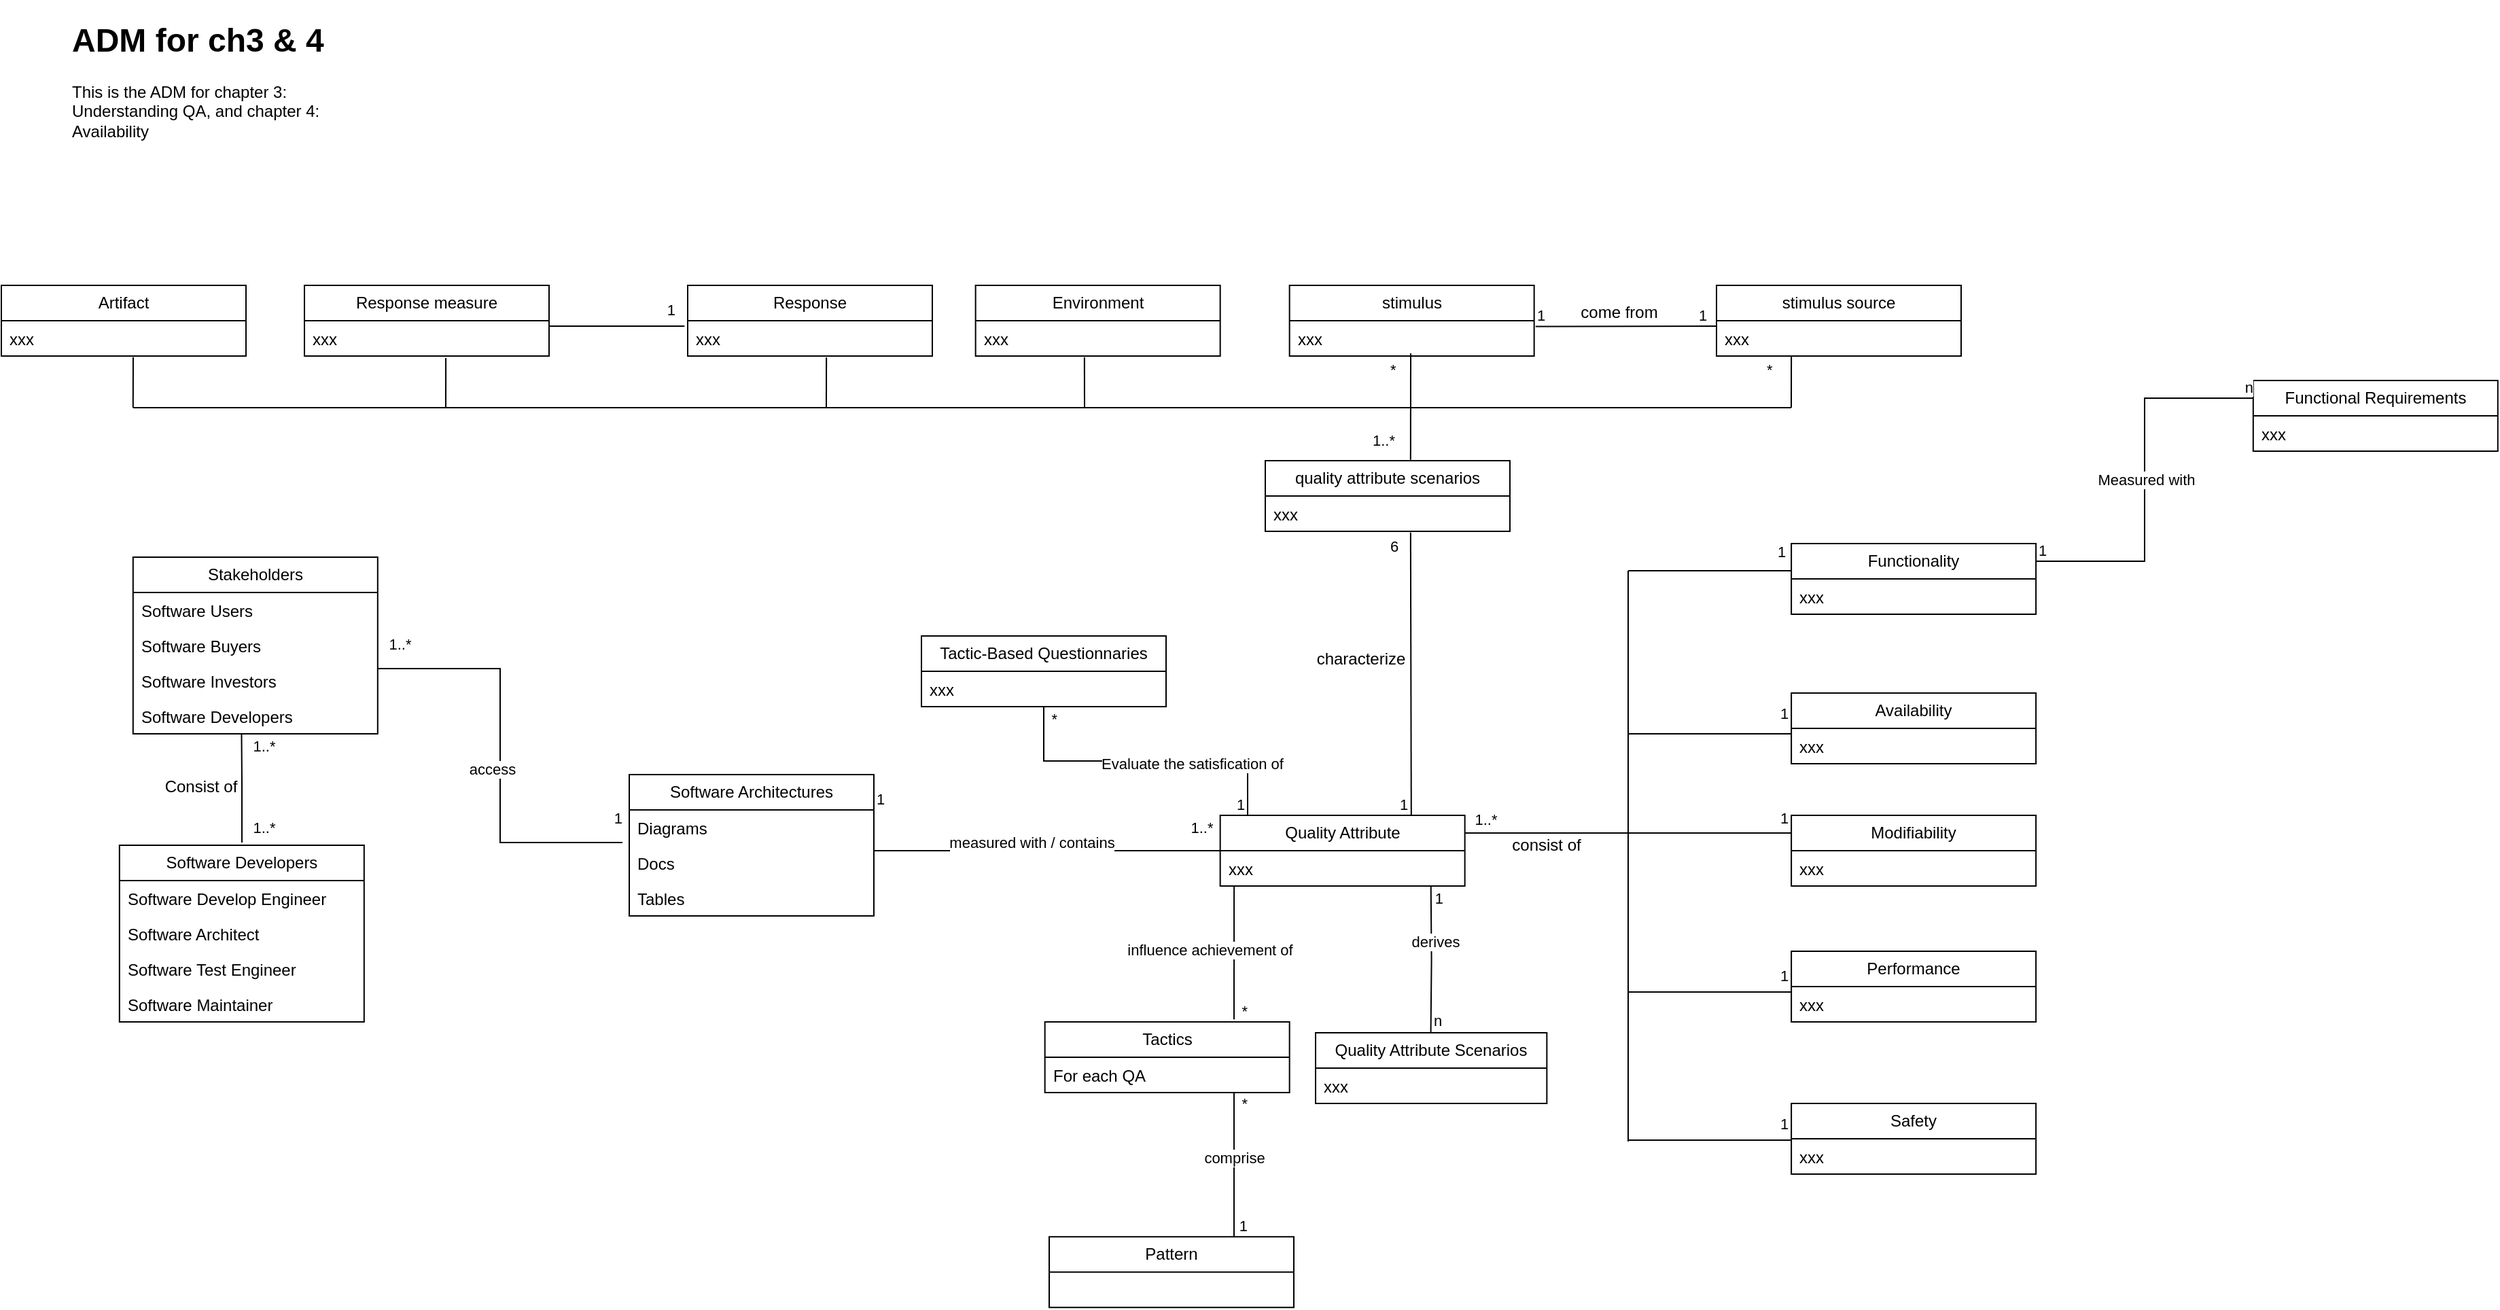 <mxfile version="22.1.7" type="github">
  <diagram name="Page-1" id="c4acf3e9-155e-7222-9cf6-157b1a14988f">
    <mxGraphModel dx="1998" dy="528" grid="1" gridSize="10" guides="1" tooltips="1" connect="1" arrows="1" fold="1" page="1" pageScale="1" pageWidth="850" pageHeight="1100" background="none" math="0" shadow="0">
      <root>
        <mxCell id="0" />
        <mxCell id="1" parent="0" />
        <mxCell id="OZuqmoxS4hGVeMsFbTug-1" value="&lt;h1&gt;ADM for ch3 &amp;amp; 4&lt;/h1&gt;&lt;p&gt;This is the ADM for chapter 3: Understanding QA, and chapter 4: Availability&lt;/p&gt;" style="text;html=1;strokeColor=none;fillColor=none;spacing=5;spacingTop=-20;whiteSpace=wrap;overflow=hidden;rounded=0;" parent="1" vertex="1">
          <mxGeometry x="10" y="10" width="210" height="120" as="geometry" />
        </mxCell>
        <mxCell id="OZuqmoxS4hGVeMsFbTug-2" value="Software Architectures" style="swimlane;fontStyle=0;childLayout=stackLayout;horizontal=1;startSize=26;fillColor=none;horizontalStack=0;resizeParent=1;resizeParentMax=0;resizeLast=0;collapsible=1;marginBottom=0;whiteSpace=wrap;html=1;" parent="1" vertex="1">
          <mxGeometry x="425.0" y="570" width="180" height="104" as="geometry" />
        </mxCell>
        <mxCell id="OZuqmoxS4hGVeMsFbTug-3" value="Diagrams" style="text;strokeColor=none;fillColor=none;align=left;verticalAlign=top;spacingLeft=4;spacingRight=4;overflow=hidden;rotatable=0;points=[[0,0.5],[1,0.5]];portConstraint=eastwest;whiteSpace=wrap;html=1;" parent="OZuqmoxS4hGVeMsFbTug-2" vertex="1">
          <mxGeometry y="26" width="180" height="26" as="geometry" />
        </mxCell>
        <mxCell id="OZuqmoxS4hGVeMsFbTug-4" value="Docs" style="text;strokeColor=none;fillColor=none;align=left;verticalAlign=top;spacingLeft=4;spacingRight=4;overflow=hidden;rotatable=0;points=[[0,0.5],[1,0.5]];portConstraint=eastwest;whiteSpace=wrap;html=1;" parent="OZuqmoxS4hGVeMsFbTug-2" vertex="1">
          <mxGeometry y="52" width="180" height="26" as="geometry" />
        </mxCell>
        <mxCell id="OZuqmoxS4hGVeMsFbTug-5" value="Tables" style="text;strokeColor=none;fillColor=none;align=left;verticalAlign=top;spacingLeft=4;spacingRight=4;overflow=hidden;rotatable=0;points=[[0,0.5],[1,0.5]];portConstraint=eastwest;whiteSpace=wrap;html=1;" parent="OZuqmoxS4hGVeMsFbTug-2" vertex="1">
          <mxGeometry y="78" width="180" height="26" as="geometry" />
        </mxCell>
        <mxCell id="OZuqmoxS4hGVeMsFbTug-6" value="Stakeholders" style="swimlane;fontStyle=0;childLayout=stackLayout;horizontal=1;startSize=26;fillColor=none;horizontalStack=0;resizeParent=1;resizeParentMax=0;resizeLast=0;collapsible=1;marginBottom=0;whiteSpace=wrap;html=1;" parent="1" vertex="1">
          <mxGeometry x="59.91" y="410" width="180" height="130" as="geometry" />
        </mxCell>
        <mxCell id="OZuqmoxS4hGVeMsFbTug-8" value="Software Users" style="text;strokeColor=none;fillColor=none;align=left;verticalAlign=top;spacingLeft=4;spacingRight=4;overflow=hidden;rotatable=0;points=[[0,0.5],[1,0.5]];portConstraint=eastwest;whiteSpace=wrap;html=1;" parent="OZuqmoxS4hGVeMsFbTug-6" vertex="1">
          <mxGeometry y="26" width="180" height="26" as="geometry" />
        </mxCell>
        <mxCell id="OZuqmoxS4hGVeMsFbTug-9" value="Software Buyers" style="text;strokeColor=none;fillColor=none;align=left;verticalAlign=top;spacingLeft=4;spacingRight=4;overflow=hidden;rotatable=0;points=[[0,0.5],[1,0.5]];portConstraint=eastwest;whiteSpace=wrap;html=1;" parent="OZuqmoxS4hGVeMsFbTug-6" vertex="1">
          <mxGeometry y="52" width="180" height="26" as="geometry" />
        </mxCell>
        <mxCell id="OZuqmoxS4hGVeMsFbTug-22" value="Software Investors" style="text;strokeColor=none;fillColor=none;align=left;verticalAlign=top;spacingLeft=4;spacingRight=4;overflow=hidden;rotatable=0;points=[[0,0.5],[1,0.5]];portConstraint=eastwest;whiteSpace=wrap;html=1;" parent="OZuqmoxS4hGVeMsFbTug-6" vertex="1">
          <mxGeometry y="78" width="180" height="26" as="geometry" />
        </mxCell>
        <mxCell id="OZuqmoxS4hGVeMsFbTug-24" value="Software Developers" style="text;strokeColor=none;fillColor=none;align=left;verticalAlign=top;spacingLeft=4;spacingRight=4;overflow=hidden;rotatable=0;points=[[0,0.5],[1,0.5]];portConstraint=eastwest;whiteSpace=wrap;html=1;" parent="OZuqmoxS4hGVeMsFbTug-6" vertex="1">
          <mxGeometry y="104" width="180" height="26" as="geometry" />
        </mxCell>
        <mxCell id="OZuqmoxS4hGVeMsFbTug-10" value="Software Developers" style="swimlane;fontStyle=0;childLayout=stackLayout;horizontal=1;startSize=26;fillColor=none;horizontalStack=0;resizeParent=1;resizeParentMax=0;resizeLast=0;collapsible=1;marginBottom=0;whiteSpace=wrap;html=1;" parent="1" vertex="1">
          <mxGeometry x="49.91" y="622" width="180" height="130" as="geometry" />
        </mxCell>
        <mxCell id="OZuqmoxS4hGVeMsFbTug-11" value="Software Develop Engineer" style="text;strokeColor=none;fillColor=none;align=left;verticalAlign=top;spacingLeft=4;spacingRight=4;overflow=hidden;rotatable=0;points=[[0,0.5],[1,0.5]];portConstraint=eastwest;whiteSpace=wrap;html=1;" parent="OZuqmoxS4hGVeMsFbTug-10" vertex="1">
          <mxGeometry y="26" width="180" height="26" as="geometry" />
        </mxCell>
        <mxCell id="OZuqmoxS4hGVeMsFbTug-12" value="Software Architect" style="text;strokeColor=none;fillColor=none;align=left;verticalAlign=top;spacingLeft=4;spacingRight=4;overflow=hidden;rotatable=0;points=[[0,0.5],[1,0.5]];portConstraint=eastwest;whiteSpace=wrap;html=1;" parent="OZuqmoxS4hGVeMsFbTug-10" vertex="1">
          <mxGeometry y="52" width="180" height="26" as="geometry" />
        </mxCell>
        <mxCell id="OZuqmoxS4hGVeMsFbTug-13" value="Software Test Engineer" style="text;strokeColor=none;fillColor=none;align=left;verticalAlign=top;spacingLeft=4;spacingRight=4;overflow=hidden;rotatable=0;points=[[0,0.5],[1,0.5]];portConstraint=eastwest;whiteSpace=wrap;html=1;" parent="OZuqmoxS4hGVeMsFbTug-10" vertex="1">
          <mxGeometry y="78" width="180" height="26" as="geometry" />
        </mxCell>
        <mxCell id="OZuqmoxS4hGVeMsFbTug-23" value="Software Maintainer" style="text;strokeColor=none;fillColor=none;align=left;verticalAlign=top;spacingLeft=4;spacingRight=4;overflow=hidden;rotatable=0;points=[[0,0.5],[1,0.5]];portConstraint=eastwest;whiteSpace=wrap;html=1;" parent="OZuqmoxS4hGVeMsFbTug-10" vertex="1">
          <mxGeometry y="104" width="180" height="26" as="geometry" />
        </mxCell>
        <mxCell id="OZuqmoxS4hGVeMsFbTug-30" value="" style="endArrow=none;html=1;edgeStyle=elbowEdgeStyle;rounded=0;exitX=1;exitY=0.5;exitDx=0;exitDy=0;" parent="1" edge="1">
          <mxGeometry relative="1" as="geometry">
            <mxPoint x="240.0" y="492" as="sourcePoint" />
            <mxPoint x="420" y="620" as="targetPoint" />
          </mxGeometry>
        </mxCell>
        <mxCell id="OZuqmoxS4hGVeMsFbTug-32" value="1" style="edgeLabel;resizable=0;html=1;align=right;verticalAlign=bottom;" parent="OZuqmoxS4hGVeMsFbTug-30" connectable="0" vertex="1">
          <mxGeometry x="1" relative="1" as="geometry">
            <mxPoint y="-10" as="offset" />
          </mxGeometry>
        </mxCell>
        <mxCell id="OZuqmoxS4hGVeMsFbTug-33" value="access" style="edgeLabel;html=1;align=center;verticalAlign=middle;resizable=0;points=[];" parent="OZuqmoxS4hGVeMsFbTug-30" vertex="1" connectable="0">
          <mxGeometry x="0.063" relative="1" as="geometry">
            <mxPoint x="-6" as="offset" />
          </mxGeometry>
        </mxCell>
        <mxCell id="OZuqmoxS4hGVeMsFbTug-35" value="Quality Attribute" style="swimlane;fontStyle=0;childLayout=stackLayout;horizontal=1;startSize=26;fillColor=none;horizontalStack=0;resizeParent=1;resizeParentMax=0;resizeLast=0;collapsible=1;marginBottom=0;whiteSpace=wrap;html=1;" parent="1" vertex="1">
          <mxGeometry x="859.83" y="600" width="180" height="52" as="geometry" />
        </mxCell>
        <mxCell id="OZuqmoxS4hGVeMsFbTug-38" value="xxx" style="text;strokeColor=none;fillColor=none;align=left;verticalAlign=top;spacingLeft=4;spacingRight=4;overflow=hidden;rotatable=0;points=[[0,0.5],[1,0.5]];portConstraint=eastwest;whiteSpace=wrap;html=1;" parent="OZuqmoxS4hGVeMsFbTug-35" vertex="1">
          <mxGeometry y="26" width="180" height="26" as="geometry" />
        </mxCell>
        <mxCell id="OZuqmoxS4hGVeMsFbTug-39" value="Functionality" style="swimlane;fontStyle=0;childLayout=stackLayout;horizontal=1;startSize=26;fillColor=none;horizontalStack=0;resizeParent=1;resizeParentMax=0;resizeLast=0;collapsible=1;marginBottom=0;whiteSpace=wrap;html=1;" parent="1" vertex="1">
          <mxGeometry x="1280.06" y="400" width="180" height="52" as="geometry" />
        </mxCell>
        <mxCell id="OZuqmoxS4hGVeMsFbTug-42" value="xxx" style="text;strokeColor=none;fillColor=none;align=left;verticalAlign=top;spacingLeft=4;spacingRight=4;overflow=hidden;rotatable=0;points=[[0,0.5],[1,0.5]];portConstraint=eastwest;whiteSpace=wrap;html=1;" parent="OZuqmoxS4hGVeMsFbTug-39" vertex="1">
          <mxGeometry y="26" width="180" height="26" as="geometry" />
        </mxCell>
        <mxCell id="OZuqmoxS4hGVeMsFbTug-43" value="" style="endArrow=none;html=1;edgeStyle=orthogonalEdgeStyle;rounded=0;exitX=1;exitY=0.25;exitDx=0;exitDy=0;entryX=0;entryY=0.5;entryDx=0;entryDy=0;" parent="1" source="OZuqmoxS4hGVeMsFbTug-2" target="OZuqmoxS4hGVeMsFbTug-35" edge="1">
          <mxGeometry relative="1" as="geometry">
            <mxPoint x="759.83" y="850" as="sourcePoint" />
            <mxPoint x="919.83" y="850" as="targetPoint" />
            <Array as="points">
              <mxPoint x="605" y="626" />
            </Array>
          </mxGeometry>
        </mxCell>
        <mxCell id="OZuqmoxS4hGVeMsFbTug-44" value="1" style="edgeLabel;resizable=0;html=1;align=left;verticalAlign=bottom;" parent="OZuqmoxS4hGVeMsFbTug-43" connectable="0" vertex="1">
          <mxGeometry x="-1" relative="1" as="geometry" />
        </mxCell>
        <mxCell id="OZuqmoxS4hGVeMsFbTug-46" value="measured with / contains" style="edgeLabel;html=1;align=center;verticalAlign=middle;resizable=0;points=[];" parent="OZuqmoxS4hGVeMsFbTug-43" vertex="1" connectable="0">
          <mxGeometry x="-0.035" y="-2" relative="1" as="geometry">
            <mxPoint x="8" y="-8" as="offset" />
          </mxGeometry>
        </mxCell>
        <mxCell id="OZuqmoxS4hGVeMsFbTug-51" value="Tactic-Based Questionnaries" style="swimlane;fontStyle=0;childLayout=stackLayout;horizontal=1;startSize=26;fillColor=none;horizontalStack=0;resizeParent=1;resizeParentMax=0;resizeLast=0;collapsible=1;marginBottom=0;whiteSpace=wrap;html=1;" parent="1" vertex="1">
          <mxGeometry x="640.0" y="468" width="180" height="52" as="geometry" />
        </mxCell>
        <mxCell id="OZuqmoxS4hGVeMsFbTug-52" value="xxx" style="text;strokeColor=none;fillColor=none;align=left;verticalAlign=top;spacingLeft=4;spacingRight=4;overflow=hidden;rotatable=0;points=[[0,0.5],[1,0.5]];portConstraint=eastwest;whiteSpace=wrap;html=1;" parent="OZuqmoxS4hGVeMsFbTug-51" vertex="1">
          <mxGeometry y="26" width="180" height="26" as="geometry" />
        </mxCell>
        <mxCell id="OZuqmoxS4hGVeMsFbTug-56" value="Functional Requirements" style="swimlane;fontStyle=0;childLayout=stackLayout;horizontal=1;startSize=26;fillColor=none;horizontalStack=0;resizeParent=1;resizeParentMax=0;resizeLast=0;collapsible=1;marginBottom=0;whiteSpace=wrap;html=1;" parent="1" vertex="1">
          <mxGeometry x="1619.91" y="280" width="180" height="52" as="geometry" />
        </mxCell>
        <mxCell id="OZuqmoxS4hGVeMsFbTug-57" value="xxx" style="text;strokeColor=none;fillColor=none;align=left;verticalAlign=top;spacingLeft=4;spacingRight=4;overflow=hidden;rotatable=0;points=[[0,0.5],[1,0.5]];portConstraint=eastwest;whiteSpace=wrap;html=1;" parent="OZuqmoxS4hGVeMsFbTug-56" vertex="1">
          <mxGeometry y="26" width="180" height="26" as="geometry" />
        </mxCell>
        <mxCell id="OZuqmoxS4hGVeMsFbTug-60" value="Quality Attribute Scenarios" style="swimlane;fontStyle=0;childLayout=stackLayout;horizontal=1;startSize=26;fillColor=none;horizontalStack=0;resizeParent=1;resizeParentMax=0;resizeLast=0;collapsible=1;marginBottom=0;whiteSpace=wrap;html=1;" parent="1" vertex="1">
          <mxGeometry x="930" y="760" width="170.17" height="52" as="geometry" />
        </mxCell>
        <mxCell id="OZuqmoxS4hGVeMsFbTug-61" value="xxx" style="text;strokeColor=none;fillColor=none;align=left;verticalAlign=top;spacingLeft=4;spacingRight=4;overflow=hidden;rotatable=0;points=[[0,0.5],[1,0.5]];portConstraint=eastwest;whiteSpace=wrap;html=1;" parent="OZuqmoxS4hGVeMsFbTug-60" vertex="1">
          <mxGeometry y="26" width="170.17" height="26" as="geometry" />
        </mxCell>
        <mxCell id="OZuqmoxS4hGVeMsFbTug-62" value="Availability" style="swimlane;fontStyle=0;childLayout=stackLayout;horizontal=1;startSize=26;fillColor=none;horizontalStack=0;resizeParent=1;resizeParentMax=0;resizeLast=0;collapsible=1;marginBottom=0;whiteSpace=wrap;html=1;" parent="1" vertex="1">
          <mxGeometry x="1280.06" y="510" width="180" height="52" as="geometry" />
        </mxCell>
        <mxCell id="OZuqmoxS4hGVeMsFbTug-63" value="xxx" style="text;strokeColor=none;fillColor=none;align=left;verticalAlign=top;spacingLeft=4;spacingRight=4;overflow=hidden;rotatable=0;points=[[0,0.5],[1,0.5]];portConstraint=eastwest;whiteSpace=wrap;html=1;" parent="OZuqmoxS4hGVeMsFbTug-62" vertex="1">
          <mxGeometry y="26" width="180" height="26" as="geometry" />
        </mxCell>
        <mxCell id="OZuqmoxS4hGVeMsFbTug-64" value="Modifiability" style="swimlane;fontStyle=0;childLayout=stackLayout;horizontal=1;startSize=26;fillColor=none;horizontalStack=0;resizeParent=1;resizeParentMax=0;resizeLast=0;collapsible=1;marginBottom=0;whiteSpace=wrap;html=1;" parent="1" vertex="1">
          <mxGeometry x="1280.06" y="600" width="180" height="52" as="geometry" />
        </mxCell>
        <mxCell id="OZuqmoxS4hGVeMsFbTug-65" value="xxx" style="text;strokeColor=none;fillColor=none;align=left;verticalAlign=top;spacingLeft=4;spacingRight=4;overflow=hidden;rotatable=0;points=[[0,0.5],[1,0.5]];portConstraint=eastwest;whiteSpace=wrap;html=1;" parent="OZuqmoxS4hGVeMsFbTug-64" vertex="1">
          <mxGeometry y="26" width="180" height="26" as="geometry" />
        </mxCell>
        <mxCell id="OZuqmoxS4hGVeMsFbTug-66" value="Performance" style="swimlane;fontStyle=0;childLayout=stackLayout;horizontal=1;startSize=26;fillColor=none;horizontalStack=0;resizeParent=1;resizeParentMax=0;resizeLast=0;collapsible=1;marginBottom=0;whiteSpace=wrap;html=1;" parent="1" vertex="1">
          <mxGeometry x="1280.06" y="700" width="180" height="52" as="geometry" />
        </mxCell>
        <mxCell id="OZuqmoxS4hGVeMsFbTug-67" value="xxx" style="text;strokeColor=none;fillColor=none;align=left;verticalAlign=top;spacingLeft=4;spacingRight=4;overflow=hidden;rotatable=0;points=[[0,0.5],[1,0.5]];portConstraint=eastwest;whiteSpace=wrap;html=1;" parent="OZuqmoxS4hGVeMsFbTug-66" vertex="1">
          <mxGeometry y="26" width="180" height="26" as="geometry" />
        </mxCell>
        <mxCell id="OZuqmoxS4hGVeMsFbTug-68" value="Safety" style="swimlane;fontStyle=0;childLayout=stackLayout;horizontal=1;startSize=26;fillColor=none;horizontalStack=0;resizeParent=1;resizeParentMax=0;resizeLast=0;collapsible=1;marginBottom=0;whiteSpace=wrap;html=1;" parent="1" vertex="1">
          <mxGeometry x="1280.06" y="812" width="180" height="52" as="geometry" />
        </mxCell>
        <mxCell id="OZuqmoxS4hGVeMsFbTug-69" value="xxx" style="text;strokeColor=none;fillColor=none;align=left;verticalAlign=top;spacingLeft=4;spacingRight=4;overflow=hidden;rotatable=0;points=[[0,0.5],[1,0.5]];portConstraint=eastwest;whiteSpace=wrap;html=1;" parent="OZuqmoxS4hGVeMsFbTug-68" vertex="1">
          <mxGeometry y="26" width="180" height="26" as="geometry" />
        </mxCell>
        <mxCell id="OZuqmoxS4hGVeMsFbTug-73" value="" style="endArrow=none;html=1;edgeStyle=orthogonalEdgeStyle;rounded=0;exitX=1;exitY=0.25;exitDx=0;exitDy=0;entryX=0;entryY=0.25;entryDx=0;entryDy=0;" parent="1" source="OZuqmoxS4hGVeMsFbTug-35" target="OZuqmoxS4hGVeMsFbTug-64" edge="1">
          <mxGeometry relative="1" as="geometry">
            <mxPoint x="989.91" y="760" as="sourcePoint" />
            <mxPoint x="1149.91" y="760" as="targetPoint" />
          </mxGeometry>
        </mxCell>
        <mxCell id="OZuqmoxS4hGVeMsFbTug-84" value="" style="endArrow=none;html=1;edgeStyle=orthogonalEdgeStyle;rounded=0;exitX=0.935;exitY=0.004;exitDx=0;exitDy=0;exitPerimeter=0;entryX=0.051;entryY=1.018;entryDx=0;entryDy=0;entryPerimeter=0;" parent="1" edge="1">
          <mxGeometry relative="1" as="geometry">
            <mxPoint x="1014.789" y="759.738" as="sourcePoint" />
            <mxPoint x="1014.86" y="651.998" as="targetPoint" />
          </mxGeometry>
        </mxCell>
        <mxCell id="OZuqmoxS4hGVeMsFbTug-85" value="n" style="edgeLabel;resizable=0;html=1;align=left;verticalAlign=bottom;" parent="OZuqmoxS4hGVeMsFbTug-84" connectable="0" vertex="1">
          <mxGeometry x="-1" relative="1" as="geometry" />
        </mxCell>
        <mxCell id="OZuqmoxS4hGVeMsFbTug-86" value="1" style="edgeLabel;resizable=0;html=1;align=right;verticalAlign=bottom;" parent="OZuqmoxS4hGVeMsFbTug-84" connectable="0" vertex="1">
          <mxGeometry x="1" relative="1" as="geometry">
            <mxPoint x="10" y="18" as="offset" />
          </mxGeometry>
        </mxCell>
        <mxCell id="OZuqmoxS4hGVeMsFbTug-87" value="derives" style="edgeLabel;html=1;align=center;verticalAlign=middle;resizable=0;points=[];" parent="OZuqmoxS4hGVeMsFbTug-84" vertex="1" connectable="0">
          <mxGeometry x="0.246" y="-2" relative="1" as="geometry">
            <mxPoint as="offset" />
          </mxGeometry>
        </mxCell>
        <mxCell id="OZuqmoxS4hGVeMsFbTug-88" value="" style="endArrow=none;html=1;edgeStyle=orthogonalEdgeStyle;rounded=0;exitX=1;exitY=0.25;exitDx=0;exitDy=0;entryX=0;entryY=0.25;entryDx=0;entryDy=0;" parent="1" source="OZuqmoxS4hGVeMsFbTug-39" target="OZuqmoxS4hGVeMsFbTug-56" edge="1">
          <mxGeometry relative="1" as="geometry">
            <mxPoint x="1489.91" y="420" as="sourcePoint" />
            <mxPoint x="1649.91" y="420" as="targetPoint" />
          </mxGeometry>
        </mxCell>
        <mxCell id="OZuqmoxS4hGVeMsFbTug-89" value="1" style="edgeLabel;resizable=0;html=1;align=left;verticalAlign=bottom;" parent="OZuqmoxS4hGVeMsFbTug-88" connectable="0" vertex="1">
          <mxGeometry x="-1" relative="1" as="geometry" />
        </mxCell>
        <mxCell id="OZuqmoxS4hGVeMsFbTug-90" value="n" style="edgeLabel;resizable=0;html=1;align=right;verticalAlign=bottom;" parent="OZuqmoxS4hGVeMsFbTug-88" connectable="0" vertex="1">
          <mxGeometry x="1" relative="1" as="geometry" />
        </mxCell>
        <mxCell id="OZuqmoxS4hGVeMsFbTug-91" value="Measured with" style="edgeLabel;html=1;align=center;verticalAlign=middle;resizable=0;points=[];" parent="OZuqmoxS4hGVeMsFbTug-88" vertex="1" connectable="0">
          <mxGeometry x="0.001" y="-1" relative="1" as="geometry">
            <mxPoint as="offset" />
          </mxGeometry>
        </mxCell>
        <mxCell id="OZuqmoxS4hGVeMsFbTug-98" value="" style="endArrow=none;html=1;edgeStyle=orthogonalEdgeStyle;rounded=0;exitX=0.5;exitY=0;exitDx=0;exitDy=0;" parent="1" source="OZuqmoxS4hGVeMsFbTug-35" target="OZuqmoxS4hGVeMsFbTug-51" edge="1">
          <mxGeometry relative="1" as="geometry">
            <mxPoint x="939.91" y="510" as="sourcePoint" />
            <mxPoint x="1099.91" y="510" as="targetPoint" />
            <Array as="points">
              <mxPoint x="880" y="600" />
              <mxPoint x="880" y="560" />
              <mxPoint x="730" y="560" />
            </Array>
          </mxGeometry>
        </mxCell>
        <mxCell id="OZuqmoxS4hGVeMsFbTug-100" value="*" style="edgeLabel;resizable=0;html=1;align=right;verticalAlign=bottom;" parent="OZuqmoxS4hGVeMsFbTug-98" connectable="0" vertex="1">
          <mxGeometry x="1" relative="1" as="geometry">
            <mxPoint x="10" y="18" as="offset" />
          </mxGeometry>
        </mxCell>
        <mxCell id="OZuqmoxS4hGVeMsFbTug-102" value="Evaluate the satisfication of" style="edgeLabel;html=1;align=center;verticalAlign=middle;resizable=0;points=[];" parent="OZuqmoxS4hGVeMsFbTug-98" vertex="1" connectable="0">
          <mxGeometry x="0.012" y="2" relative="1" as="geometry">
            <mxPoint as="offset" />
          </mxGeometry>
        </mxCell>
        <mxCell id="8MShZsRh3t5sfeYyWxXt-3" value="Tactics" style="swimlane;fontStyle=0;childLayout=stackLayout;horizontal=1;startSize=26;fillColor=none;horizontalStack=0;resizeParent=1;resizeParentMax=0;resizeLast=0;collapsible=1;marginBottom=0;whiteSpace=wrap;html=1;" parent="1" vertex="1">
          <mxGeometry x="730.83" y="752" width="180" height="52" as="geometry" />
        </mxCell>
        <mxCell id="8MShZsRh3t5sfeYyWxXt-4" value="For each QA" style="text;strokeColor=none;fillColor=none;align=left;verticalAlign=top;spacingLeft=4;spacingRight=4;overflow=hidden;rotatable=0;points=[[0,0.5],[1,0.5]];portConstraint=eastwest;whiteSpace=wrap;html=1;" parent="8MShZsRh3t5sfeYyWxXt-3" vertex="1">
          <mxGeometry y="26" width="180" height="26" as="geometry" />
        </mxCell>
        <mxCell id="8MShZsRh3t5sfeYyWxXt-5" value="" style="endArrow=none;html=1;rounded=0;entryX=0.779;entryY=0.997;entryDx=0;entryDy=0;entryPerimeter=0;" parent="1" edge="1">
          <mxGeometry width="50" height="50" relative="1" as="geometry">
            <mxPoint x="870" y="750.08" as="sourcePoint" />
            <mxPoint x="870.05" y="652.002" as="targetPoint" />
          </mxGeometry>
        </mxCell>
        <mxCell id="8MShZsRh3t5sfeYyWxXt-8" value="influence achievement of" style="edgeLabel;html=1;align=center;verticalAlign=middle;resizable=0;points=[];" parent="8MShZsRh3t5sfeYyWxXt-5" vertex="1" connectable="0">
          <mxGeometry x="-0.099" y="4" relative="1" as="geometry">
            <mxPoint x="-14" y="-7" as="offset" />
          </mxGeometry>
        </mxCell>
        <mxCell id="6d4phJZY7L-TFmbPDHG6-3" value="1..*" style="edgeLabel;html=1;align=center;verticalAlign=middle;resizable=0;points=[];" vertex="1" connectable="0" parent="1">
          <mxGeometry x="839.997" y="610.0" as="geometry">
            <mxPoint x="6" y="-1" as="offset" />
          </mxGeometry>
        </mxCell>
        <mxCell id="6d4phJZY7L-TFmbPDHG6-5" value="1..*" style="edgeLabel;html=1;align=center;verticalAlign=middle;resizable=0;points=[];" vertex="1" connectable="0" parent="1">
          <mxGeometry x="249.997" y="475.0" as="geometry">
            <mxPoint x="6" y="-1" as="offset" />
          </mxGeometry>
        </mxCell>
        <mxCell id="6d4phJZY7L-TFmbPDHG6-6" value="1" style="edgeLabel;resizable=0;html=1;align=left;verticalAlign=bottom;" connectable="0" vertex="1" parent="1">
          <mxGeometry x="870.0" y="600" as="geometry" />
        </mxCell>
        <mxCell id="6d4phJZY7L-TFmbPDHG6-7" value="1..*" style="edgeLabel;html=1;align=center;verticalAlign=middle;resizable=0;points=[];" vertex="1" connectable="0" parent="1">
          <mxGeometry x="1048.997" y="604.0" as="geometry">
            <mxPoint x="6" y="-1" as="offset" />
          </mxGeometry>
        </mxCell>
        <mxCell id="6d4phJZY7L-TFmbPDHG6-8" value="Pattern" style="swimlane;fontStyle=0;childLayout=stackLayout;horizontal=1;startSize=26;fillColor=none;horizontalStack=0;resizeParent=1;resizeParentMax=0;resizeLast=0;collapsible=1;marginBottom=0;whiteSpace=wrap;html=1;" vertex="1" parent="1">
          <mxGeometry x="734.0" y="910.08" width="180" height="52" as="geometry" />
        </mxCell>
        <mxCell id="6d4phJZY7L-TFmbPDHG6-12" value="" style="endArrow=none;html=1;rounded=0;entryX=0.779;entryY=0.997;entryDx=0;entryDy=0;entryPerimeter=0;" edge="1" parent="1">
          <mxGeometry width="50" height="50" relative="1" as="geometry">
            <mxPoint x="870" y="910" as="sourcePoint" />
            <mxPoint x="870" y="804.08" as="targetPoint" />
          </mxGeometry>
        </mxCell>
        <mxCell id="6d4phJZY7L-TFmbPDHG6-13" value="comprise" style="edgeLabel;html=1;align=center;verticalAlign=middle;resizable=0;points=[];" vertex="1" connectable="0" parent="6d4phJZY7L-TFmbPDHG6-12">
          <mxGeometry x="-0.099" y="4" relative="1" as="geometry">
            <mxPoint x="4" y="-11" as="offset" />
          </mxGeometry>
        </mxCell>
        <mxCell id="6d4phJZY7L-TFmbPDHG6-15" value="" style="endArrow=none;html=1;edgeStyle=orthogonalEdgeStyle;rounded=0;" edge="1" parent="1">
          <mxGeometry relative="1" as="geometry">
            <mxPoint x="140" y="620" as="sourcePoint" />
            <mxPoint x="139.74" y="540" as="targetPoint" />
            <Array as="points">
              <mxPoint x="139.74" y="575.99" />
              <mxPoint x="139.74" y="511.99" />
            </Array>
          </mxGeometry>
        </mxCell>
        <mxCell id="6d4phJZY7L-TFmbPDHG6-23" value="1..*" style="edgeLabel;html=1;align=center;verticalAlign=middle;resizable=0;points=[];" vertex="1" connectable="0" parent="1">
          <mxGeometry x="149.907" y="550.0" as="geometry">
            <mxPoint x="6" y="-1" as="offset" />
          </mxGeometry>
        </mxCell>
        <mxCell id="6d4phJZY7L-TFmbPDHG6-26" value="1..*" style="edgeLabel;html=1;align=center;verticalAlign=middle;resizable=0;points=[];" vertex="1" connectable="0" parent="1">
          <mxGeometry x="149.907" y="610.0" as="geometry">
            <mxPoint x="6" y="-1" as="offset" />
          </mxGeometry>
        </mxCell>
        <mxCell id="6d4phJZY7L-TFmbPDHG6-27" value="Consist of" style="text;html=1;strokeColor=none;fillColor=none;align=center;verticalAlign=middle;whiteSpace=wrap;rounded=0;" vertex="1" parent="1">
          <mxGeometry x="80" y="570" width="60" height="18" as="geometry" />
        </mxCell>
        <mxCell id="6d4phJZY7L-TFmbPDHG6-28" value="*" style="edgeLabel;resizable=0;html=1;align=right;verticalAlign=bottom;" connectable="0" vertex="1" parent="1">
          <mxGeometry x="880.0" y="820.079" as="geometry" />
        </mxCell>
        <mxCell id="6d4phJZY7L-TFmbPDHG6-29" value="1" style="edgeLabel;resizable=0;html=1;align=left;verticalAlign=bottom;" connectable="0" vertex="1" parent="1">
          <mxGeometry x="1268.0" y="414" as="geometry" />
        </mxCell>
        <mxCell id="6d4phJZY7L-TFmbPDHG6-30" value="1" style="edgeLabel;resizable=0;html=1;align=left;verticalAlign=bottom;" connectable="0" vertex="1" parent="1">
          <mxGeometry x="1270.0" y="533" as="geometry" />
        </mxCell>
        <mxCell id="6d4phJZY7L-TFmbPDHG6-31" value="1" style="edgeLabel;resizable=0;html=1;align=left;verticalAlign=bottom;" connectable="0" vertex="1" parent="1">
          <mxGeometry x="1270.0" y="610" as="geometry" />
        </mxCell>
        <mxCell id="6d4phJZY7L-TFmbPDHG6-32" value="" style="endArrow=none;html=1;rounded=0;" edge="1" parent="1">
          <mxGeometry width="50" height="50" relative="1" as="geometry">
            <mxPoint x="1160.06" y="730" as="sourcePoint" />
            <mxPoint x="1280.06" y="730" as="targetPoint" />
          </mxGeometry>
        </mxCell>
        <mxCell id="6d4phJZY7L-TFmbPDHG6-34" value="1" style="edgeLabel;resizable=0;html=1;align=left;verticalAlign=bottom;" connectable="0" vertex="1" parent="1">
          <mxGeometry x="1270.0" y="726" as="geometry" />
        </mxCell>
        <mxCell id="6d4phJZY7L-TFmbPDHG6-35" value="1" style="edgeLabel;resizable=0;html=1;align=left;verticalAlign=bottom;" connectable="0" vertex="1" parent="1">
          <mxGeometry x="1270.0" y="835" as="geometry" />
        </mxCell>
        <mxCell id="6d4phJZY7L-TFmbPDHG6-36" value="consist of" style="text;html=1;strokeColor=none;fillColor=none;align=center;verticalAlign=middle;whiteSpace=wrap;rounded=0;" vertex="1" parent="1">
          <mxGeometry x="1069.66" y="617" width="60.17" height="10" as="geometry" />
        </mxCell>
        <mxCell id="6d4phJZY7L-TFmbPDHG6-37" value="" style="endArrow=none;html=1;rounded=0;" edge="1" parent="1">
          <mxGeometry width="50" height="50" relative="1" as="geometry">
            <mxPoint x="1160" y="840" as="sourcePoint" />
            <mxPoint x="1160" y="420" as="targetPoint" />
          </mxGeometry>
        </mxCell>
        <mxCell id="6d4phJZY7L-TFmbPDHG6-38" value="*" style="edgeLabel;resizable=0;html=1;align=right;verticalAlign=bottom;" connectable="0" vertex="1" parent="1">
          <mxGeometry x="880.0" y="752.079" as="geometry" />
        </mxCell>
        <mxCell id="6d4phJZY7L-TFmbPDHG6-40" value="1" style="edgeLabel;resizable=0;html=1;align=right;verticalAlign=bottom;" connectable="0" vertex="1" parent="1">
          <mxGeometry x="880.0" y="910.078" as="geometry" />
        </mxCell>
        <mxCell id="6d4phJZY7L-TFmbPDHG6-41" value="" style="endArrow=none;html=1;rounded=0;exitX=0.781;exitY=0.008;exitDx=0;exitDy=0;exitPerimeter=0;entryX=0.594;entryY=1.035;entryDx=0;entryDy=0;entryPerimeter=0;" edge="1" parent="1" target="6d4phJZY7L-TFmbPDHG6-43">
          <mxGeometry width="50" height="50" relative="1" as="geometry">
            <mxPoint x="1000.41" y="599.996" as="sourcePoint" />
            <mxPoint x="1000" y="400" as="targetPoint" />
          </mxGeometry>
        </mxCell>
        <mxCell id="6d4phJZY7L-TFmbPDHG6-42" value="quality attribute scenarios" style="swimlane;fontStyle=0;childLayout=stackLayout;horizontal=1;startSize=26;fillColor=none;horizontalStack=0;resizeParent=1;resizeParentMax=0;resizeLast=0;collapsible=1;marginBottom=0;whiteSpace=wrap;html=1;" vertex="1" parent="1">
          <mxGeometry x="893.0" y="339" width="180" height="52" as="geometry" />
        </mxCell>
        <mxCell id="6d4phJZY7L-TFmbPDHG6-43" value="xxx" style="text;strokeColor=none;fillColor=none;align=left;verticalAlign=top;spacingLeft=4;spacingRight=4;overflow=hidden;rotatable=0;points=[[0,0.5],[1,0.5]];portConstraint=eastwest;whiteSpace=wrap;html=1;" vertex="1" parent="6d4phJZY7L-TFmbPDHG6-42">
          <mxGeometry y="26" width="180" height="26" as="geometry" />
        </mxCell>
        <mxCell id="6d4phJZY7L-TFmbPDHG6-45" value="characterize" style="text;html=1;strokeColor=none;fillColor=none;align=center;verticalAlign=middle;whiteSpace=wrap;rounded=0;" vertex="1" parent="1">
          <mxGeometry x="930" y="475" width="67" height="20" as="geometry" />
        </mxCell>
        <mxCell id="6d4phJZY7L-TFmbPDHG6-47" value="1" style="edgeLabel;resizable=0;html=1;align=left;verticalAlign=bottom;" connectable="0" vertex="1" parent="1">
          <mxGeometry x="990.0" y="600" as="geometry" />
        </mxCell>
        <mxCell id="6d4phJZY7L-TFmbPDHG6-48" value="6" style="edgeLabel;resizable=0;html=1;align=left;verticalAlign=bottom;" connectable="0" vertex="1" parent="1">
          <mxGeometry x="983.0" y="410" as="geometry" />
        </mxCell>
        <mxCell id="6d4phJZY7L-TFmbPDHG6-49" value="" style="endArrow=none;html=1;rounded=0;exitX=0.594;exitY=-0.013;exitDx=0;exitDy=0;exitPerimeter=0;" edge="1" parent="1" source="6d4phJZY7L-TFmbPDHG6-42">
          <mxGeometry width="50" height="50" relative="1" as="geometry">
            <mxPoint x="980" y="310" as="sourcePoint" />
            <mxPoint x="1000" y="260" as="targetPoint" />
          </mxGeometry>
        </mxCell>
        <mxCell id="6d4phJZY7L-TFmbPDHG6-52" value="stimulus" style="swimlane;fontStyle=0;childLayout=stackLayout;horizontal=1;startSize=26;fillColor=none;horizontalStack=0;resizeParent=1;resizeParentMax=0;resizeLast=0;collapsible=1;marginBottom=0;whiteSpace=wrap;html=1;" vertex="1" parent="1">
          <mxGeometry x="910.83" y="210" width="180" height="52" as="geometry" />
        </mxCell>
        <mxCell id="6d4phJZY7L-TFmbPDHG6-53" value="xxx" style="text;strokeColor=none;fillColor=none;align=left;verticalAlign=top;spacingLeft=4;spacingRight=4;overflow=hidden;rotatable=0;points=[[0,0.5],[1,0.5]];portConstraint=eastwest;whiteSpace=wrap;html=1;" vertex="1" parent="6d4phJZY7L-TFmbPDHG6-52">
          <mxGeometry y="26" width="180" height="26" as="geometry" />
        </mxCell>
        <mxCell id="6d4phJZY7L-TFmbPDHG6-54" value="" style="endArrow=none;html=1;rounded=0;" edge="1" parent="1">
          <mxGeometry width="50" height="50" relative="1" as="geometry">
            <mxPoint x="1160" y="420" as="sourcePoint" />
            <mxPoint x="1280" y="420" as="targetPoint" />
          </mxGeometry>
        </mxCell>
        <mxCell id="6d4phJZY7L-TFmbPDHG6-55" value="" style="endArrow=none;html=1;rounded=0;" edge="1" parent="1">
          <mxGeometry width="50" height="50" relative="1" as="geometry">
            <mxPoint x="1160" y="540" as="sourcePoint" />
            <mxPoint x="1280" y="540" as="targetPoint" />
          </mxGeometry>
        </mxCell>
        <mxCell id="6d4phJZY7L-TFmbPDHG6-56" value="" style="endArrow=none;html=1;rounded=0;" edge="1" parent="1">
          <mxGeometry width="50" height="50" relative="1" as="geometry">
            <mxPoint x="1160.06" y="839" as="sourcePoint" />
            <mxPoint x="1280.06" y="839" as="targetPoint" />
          </mxGeometry>
        </mxCell>
        <mxCell id="6d4phJZY7L-TFmbPDHG6-57" value="" style="endArrow=none;html=1;rounded=0;" edge="1" parent="1">
          <mxGeometry width="50" height="50" relative="1" as="geometry">
            <mxPoint x="60" y="300" as="sourcePoint" />
            <mxPoint x="1280" y="300" as="targetPoint" />
          </mxGeometry>
        </mxCell>
        <mxCell id="6d4phJZY7L-TFmbPDHG6-58" value="" style="endArrow=none;html=1;rounded=0;" edge="1" parent="1">
          <mxGeometry width="50" height="50" relative="1" as="geometry">
            <mxPoint x="1280" y="300" as="sourcePoint" />
            <mxPoint x="1280.06" y="262" as="targetPoint" />
          </mxGeometry>
        </mxCell>
        <mxCell id="6d4phJZY7L-TFmbPDHG6-59" value="stimulus source" style="swimlane;fontStyle=0;childLayout=stackLayout;horizontal=1;startSize=26;fillColor=none;horizontalStack=0;resizeParent=1;resizeParentMax=0;resizeLast=0;collapsible=1;marginBottom=0;whiteSpace=wrap;html=1;" vertex="1" parent="1">
          <mxGeometry x="1225" y="210" width="180" height="52" as="geometry" />
        </mxCell>
        <mxCell id="6d4phJZY7L-TFmbPDHG6-60" value="xxx" style="text;strokeColor=none;fillColor=none;align=left;verticalAlign=top;spacingLeft=4;spacingRight=4;overflow=hidden;rotatable=0;points=[[0,0.5],[1,0.5]];portConstraint=eastwest;whiteSpace=wrap;html=1;" vertex="1" parent="6d4phJZY7L-TFmbPDHG6-59">
          <mxGeometry y="26" width="180" height="26" as="geometry" />
        </mxCell>
        <mxCell id="6d4phJZY7L-TFmbPDHG6-61" value="1..*" style="edgeLabel;resizable=0;html=1;align=left;verticalAlign=bottom;" connectable="0" vertex="1" parent="1">
          <mxGeometry x="970.0" y="332" as="geometry" />
        </mxCell>
        <mxCell id="6d4phJZY7L-TFmbPDHG6-62" value="*" style="edgeLabel;resizable=0;html=1;align=left;verticalAlign=bottom;" connectable="0" vertex="1" parent="1">
          <mxGeometry x="983.0" y="280" as="geometry" />
        </mxCell>
        <mxCell id="6d4phJZY7L-TFmbPDHG6-64" value="*" style="edgeLabel;resizable=0;html=1;align=left;verticalAlign=bottom;" connectable="0" vertex="1" parent="1">
          <mxGeometry x="1260" y="280" as="geometry" />
        </mxCell>
        <mxCell id="6d4phJZY7L-TFmbPDHG6-65" value="Environment" style="swimlane;fontStyle=0;childLayout=stackLayout;horizontal=1;startSize=26;fillColor=none;horizontalStack=0;resizeParent=1;resizeParentMax=0;resizeLast=0;collapsible=1;marginBottom=0;whiteSpace=wrap;html=1;" vertex="1" parent="1">
          <mxGeometry x="679.83" y="210" width="180" height="52" as="geometry" />
        </mxCell>
        <mxCell id="6d4phJZY7L-TFmbPDHG6-66" value="xxx" style="text;strokeColor=none;fillColor=none;align=left;verticalAlign=top;spacingLeft=4;spacingRight=4;overflow=hidden;rotatable=0;points=[[0,0.5],[1,0.5]];portConstraint=eastwest;whiteSpace=wrap;html=1;" vertex="1" parent="6d4phJZY7L-TFmbPDHG6-65">
          <mxGeometry y="26" width="180" height="26" as="geometry" />
        </mxCell>
        <mxCell id="6d4phJZY7L-TFmbPDHG6-67" value="Response" style="swimlane;fontStyle=0;childLayout=stackLayout;horizontal=1;startSize=26;fillColor=none;horizontalStack=0;resizeParent=1;resizeParentMax=0;resizeLast=0;collapsible=1;marginBottom=0;whiteSpace=wrap;html=1;" vertex="1" parent="1">
          <mxGeometry x="468.0" y="210" width="180" height="52" as="geometry" />
        </mxCell>
        <mxCell id="6d4phJZY7L-TFmbPDHG6-68" value="xxx" style="text;strokeColor=none;fillColor=none;align=left;verticalAlign=top;spacingLeft=4;spacingRight=4;overflow=hidden;rotatable=0;points=[[0,0.5],[1,0.5]];portConstraint=eastwest;whiteSpace=wrap;html=1;" vertex="1" parent="6d4phJZY7L-TFmbPDHG6-67">
          <mxGeometry y="26" width="180" height="26" as="geometry" />
        </mxCell>
        <mxCell id="6d4phJZY7L-TFmbPDHG6-69" value="Response measure" style="swimlane;fontStyle=0;childLayout=stackLayout;horizontal=1;startSize=26;fillColor=none;horizontalStack=0;resizeParent=1;resizeParentMax=0;resizeLast=0;collapsible=1;marginBottom=0;whiteSpace=wrap;html=1;" vertex="1" parent="1">
          <mxGeometry x="186.0" y="210" width="180" height="52" as="geometry" />
        </mxCell>
        <mxCell id="6d4phJZY7L-TFmbPDHG6-70" value="xxx" style="text;strokeColor=none;fillColor=none;align=left;verticalAlign=top;spacingLeft=4;spacingRight=4;overflow=hidden;rotatable=0;points=[[0,0.5],[1,0.5]];portConstraint=eastwest;whiteSpace=wrap;html=1;" vertex="1" parent="6d4phJZY7L-TFmbPDHG6-69">
          <mxGeometry y="26" width="180" height="26" as="geometry" />
        </mxCell>
        <mxCell id="6d4phJZY7L-TFmbPDHG6-71" value="Artifact" style="swimlane;fontStyle=0;childLayout=stackLayout;horizontal=1;startSize=26;fillColor=none;horizontalStack=0;resizeParent=1;resizeParentMax=0;resizeLast=0;collapsible=1;marginBottom=0;whiteSpace=wrap;html=1;" vertex="1" parent="1">
          <mxGeometry x="-37.0" y="210" width="180" height="52" as="geometry" />
        </mxCell>
        <mxCell id="6d4phJZY7L-TFmbPDHG6-72" value="xxx" style="text;strokeColor=none;fillColor=none;align=left;verticalAlign=top;spacingLeft=4;spacingRight=4;overflow=hidden;rotatable=0;points=[[0,0.5],[1,0.5]];portConstraint=eastwest;whiteSpace=wrap;html=1;" vertex="1" parent="6d4phJZY7L-TFmbPDHG6-71">
          <mxGeometry y="26" width="180" height="26" as="geometry" />
        </mxCell>
        <mxCell id="6d4phJZY7L-TFmbPDHG6-73" value="" style="endArrow=none;html=1;rounded=0;entryX=0.556;entryY=1.033;entryDx=0;entryDy=0;entryPerimeter=0;" edge="1" parent="1">
          <mxGeometry width="50" height="50" relative="1" as="geometry">
            <mxPoint x="59.91" y="300" as="sourcePoint" />
            <mxPoint x="59.99" y="262.858" as="targetPoint" />
          </mxGeometry>
        </mxCell>
        <mxCell id="6d4phJZY7L-TFmbPDHG6-74" value="" style="endArrow=none;html=1;rounded=0;entryX=0.578;entryY=1.059;entryDx=0;entryDy=0;entryPerimeter=0;" edge="1" parent="1" target="6d4phJZY7L-TFmbPDHG6-70">
          <mxGeometry width="50" height="50" relative="1" as="geometry">
            <mxPoint x="290" y="300" as="sourcePoint" />
            <mxPoint x="361.24" y="262.0" as="targetPoint" />
          </mxGeometry>
        </mxCell>
        <mxCell id="6d4phJZY7L-TFmbPDHG6-75" value="" style="endArrow=none;html=1;rounded=0;entryX=0.567;entryY=1.038;entryDx=0;entryDy=0;entryPerimeter=0;" edge="1" parent="1" target="6d4phJZY7L-TFmbPDHG6-68">
          <mxGeometry width="50" height="50" relative="1" as="geometry">
            <mxPoint x="570" y="300" as="sourcePoint" />
            <mxPoint x="567.9" y="262.004" as="targetPoint" />
          </mxGeometry>
        </mxCell>
        <mxCell id="6d4phJZY7L-TFmbPDHG6-76" value="" style="endArrow=none;html=1;rounded=0;entryX=0.445;entryY=1.035;entryDx=0;entryDy=0;entryPerimeter=0;" edge="1" parent="1" target="6d4phJZY7L-TFmbPDHG6-66">
          <mxGeometry width="50" height="50" relative="1" as="geometry">
            <mxPoint x="760" y="300" as="sourcePoint" />
            <mxPoint x="780" y="280" as="targetPoint" />
          </mxGeometry>
        </mxCell>
        <mxCell id="6d4phJZY7L-TFmbPDHG6-77" value="" style="endArrow=none;html=1;rounded=0;entryX=0;entryY=0.154;entryDx=0;entryDy=0;entryPerimeter=0;exitX=1.006;exitY=0.162;exitDx=0;exitDy=0;exitPerimeter=0;" edge="1" parent="1" source="6d4phJZY7L-TFmbPDHG6-53" target="6d4phJZY7L-TFmbPDHG6-60">
          <mxGeometry width="50" height="50" relative="1" as="geometry">
            <mxPoint x="1010" y="250" as="sourcePoint" />
            <mxPoint x="1060" y="200" as="targetPoint" />
          </mxGeometry>
        </mxCell>
        <mxCell id="6d4phJZY7L-TFmbPDHG6-78" value="come from" style="text;html=1;strokeColor=none;fillColor=none;align=center;verticalAlign=middle;whiteSpace=wrap;rounded=0;" vertex="1" parent="1">
          <mxGeometry x="1120" y="220" width="67" height="20" as="geometry" />
        </mxCell>
        <mxCell id="6d4phJZY7L-TFmbPDHG6-79" value="1" style="edgeLabel;resizable=0;html=1;align=left;verticalAlign=bottom;" connectable="0" vertex="1" parent="1">
          <mxGeometry x="1090.83" y="240" as="geometry" />
        </mxCell>
        <mxCell id="6d4phJZY7L-TFmbPDHG6-80" value="1" style="edgeLabel;resizable=0;html=1;align=left;verticalAlign=bottom;" connectable="0" vertex="1" parent="1">
          <mxGeometry x="1210.0" y="240" as="geometry" />
        </mxCell>
        <mxCell id="6d4phJZY7L-TFmbPDHG6-81" value="" style="endArrow=none;html=1;rounded=0;entryX=-0.013;entryY=0.155;entryDx=0;entryDy=0;entryPerimeter=0;exitX=1.001;exitY=0.152;exitDx=0;exitDy=0;exitPerimeter=0;" edge="1" parent="1" source="6d4phJZY7L-TFmbPDHG6-70" target="6d4phJZY7L-TFmbPDHG6-68">
          <mxGeometry width="50" height="50" relative="1" as="geometry">
            <mxPoint x="400" y="280" as="sourcePoint" />
            <mxPoint x="450" y="230" as="targetPoint" />
          </mxGeometry>
        </mxCell>
        <mxCell id="6d4phJZY7L-TFmbPDHG6-82" value="1" style="edgeLabel;resizable=0;html=1;align=right;verticalAlign=bottom;" connectable="0" vertex="1" parent="1">
          <mxGeometry x="459.995" y="236" as="geometry" />
        </mxCell>
      </root>
    </mxGraphModel>
  </diagram>
</mxfile>
